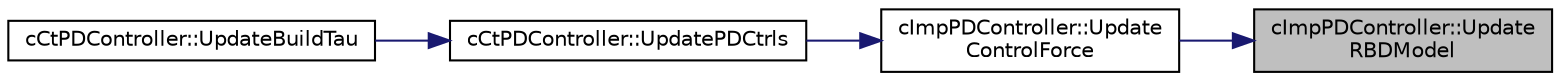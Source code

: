 digraph "cImpPDController::UpdateRBDModel"
{
 // LATEX_PDF_SIZE
  edge [fontname="Helvetica",fontsize="10",labelfontname="Helvetica",labelfontsize="10"];
  node [fontname="Helvetica",fontsize="10",shape=record];
  rankdir="RL";
  Node1 [label="cImpPDController::Update\lRBDModel",height=0.2,width=0.4,color="black", fillcolor="grey75", style="filled", fontcolor="black",tooltip=" "];
  Node1 -> Node2 [dir="back",color="midnightblue",fontsize="10",style="solid",fontname="Helvetica"];
  Node2 [label="cImpPDController::Update\lControlForce",height=0.2,width=0.4,color="black", fillcolor="white", style="filled",URL="$classc_imp_p_d_controller.html#a1720b102b3336b93c5d09d6740492eec",tooltip=" "];
  Node2 -> Node3 [dir="back",color="midnightblue",fontsize="10",style="solid",fontname="Helvetica"];
  Node3 [label="cCtPDController::UpdatePDCtrls",height=0.2,width=0.4,color="black", fillcolor="white", style="filled",URL="$classc_ct_p_d_controller.html#a6125968b7f2f754ff772124f23ad6298",tooltip=" "];
  Node3 -> Node4 [dir="back",color="midnightblue",fontsize="10",style="solid",fontname="Helvetica"];
  Node4 [label="cCtPDController::UpdateBuildTau",height=0.2,width=0.4,color="black", fillcolor="white", style="filled",URL="$classc_ct_p_d_controller.html#a60b43d5fabd5bd4f6d9528f09115e11d",tooltip=" "];
}
